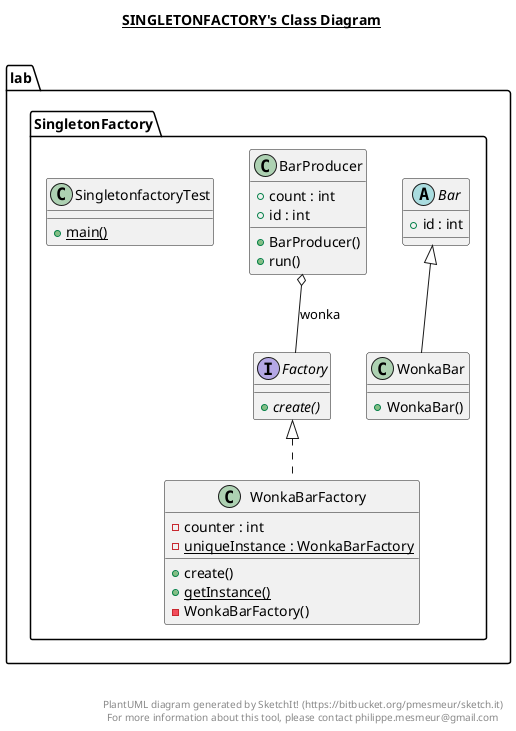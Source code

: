 @startuml

title __SINGLETONFACTORY's Class Diagram__\n

  namespace lab.SingletonFactory {
    abstract class lab.SingletonFactory.Bar {
        + id : int
    }
  }
  

  namespace lab.SingletonFactory {
    class lab.SingletonFactory.BarProducer {
        + count : int
        + id : int
        + BarProducer()
        + run()
    }
  }
  

  namespace lab.SingletonFactory {
    interface lab.SingletonFactory.Factory {
        {abstract} + create()
    }
  }
  

  namespace lab.SingletonFactory {
    class lab.SingletonFactory.SingletonfactoryTest {
        {static} + main()
    }
  }
  

  namespace lab.SingletonFactory {
    class lab.SingletonFactory.WonkaBar {
        + WonkaBar()
    }
  }
  

  namespace lab.SingletonFactory {
    class lab.SingletonFactory.WonkaBarFactory {
        - counter : int
        {static} - uniqueInstance : WonkaBarFactory
        + create()
        {static} + getInstance()
        - WonkaBarFactory()
    }
  }
  

  lab.SingletonFactory.BarProducer o-- lab.SingletonFactory.Factory : wonka
  lab.SingletonFactory.WonkaBar -up-|> lab.SingletonFactory.Bar
  lab.SingletonFactory.WonkaBarFactory .up.|> lab.SingletonFactory.Factory


right footer


PlantUML diagram generated by SketchIt! (https://bitbucket.org/pmesmeur/sketch.it)
For more information about this tool, please contact philippe.mesmeur@gmail.com
endfooter

@enduml
